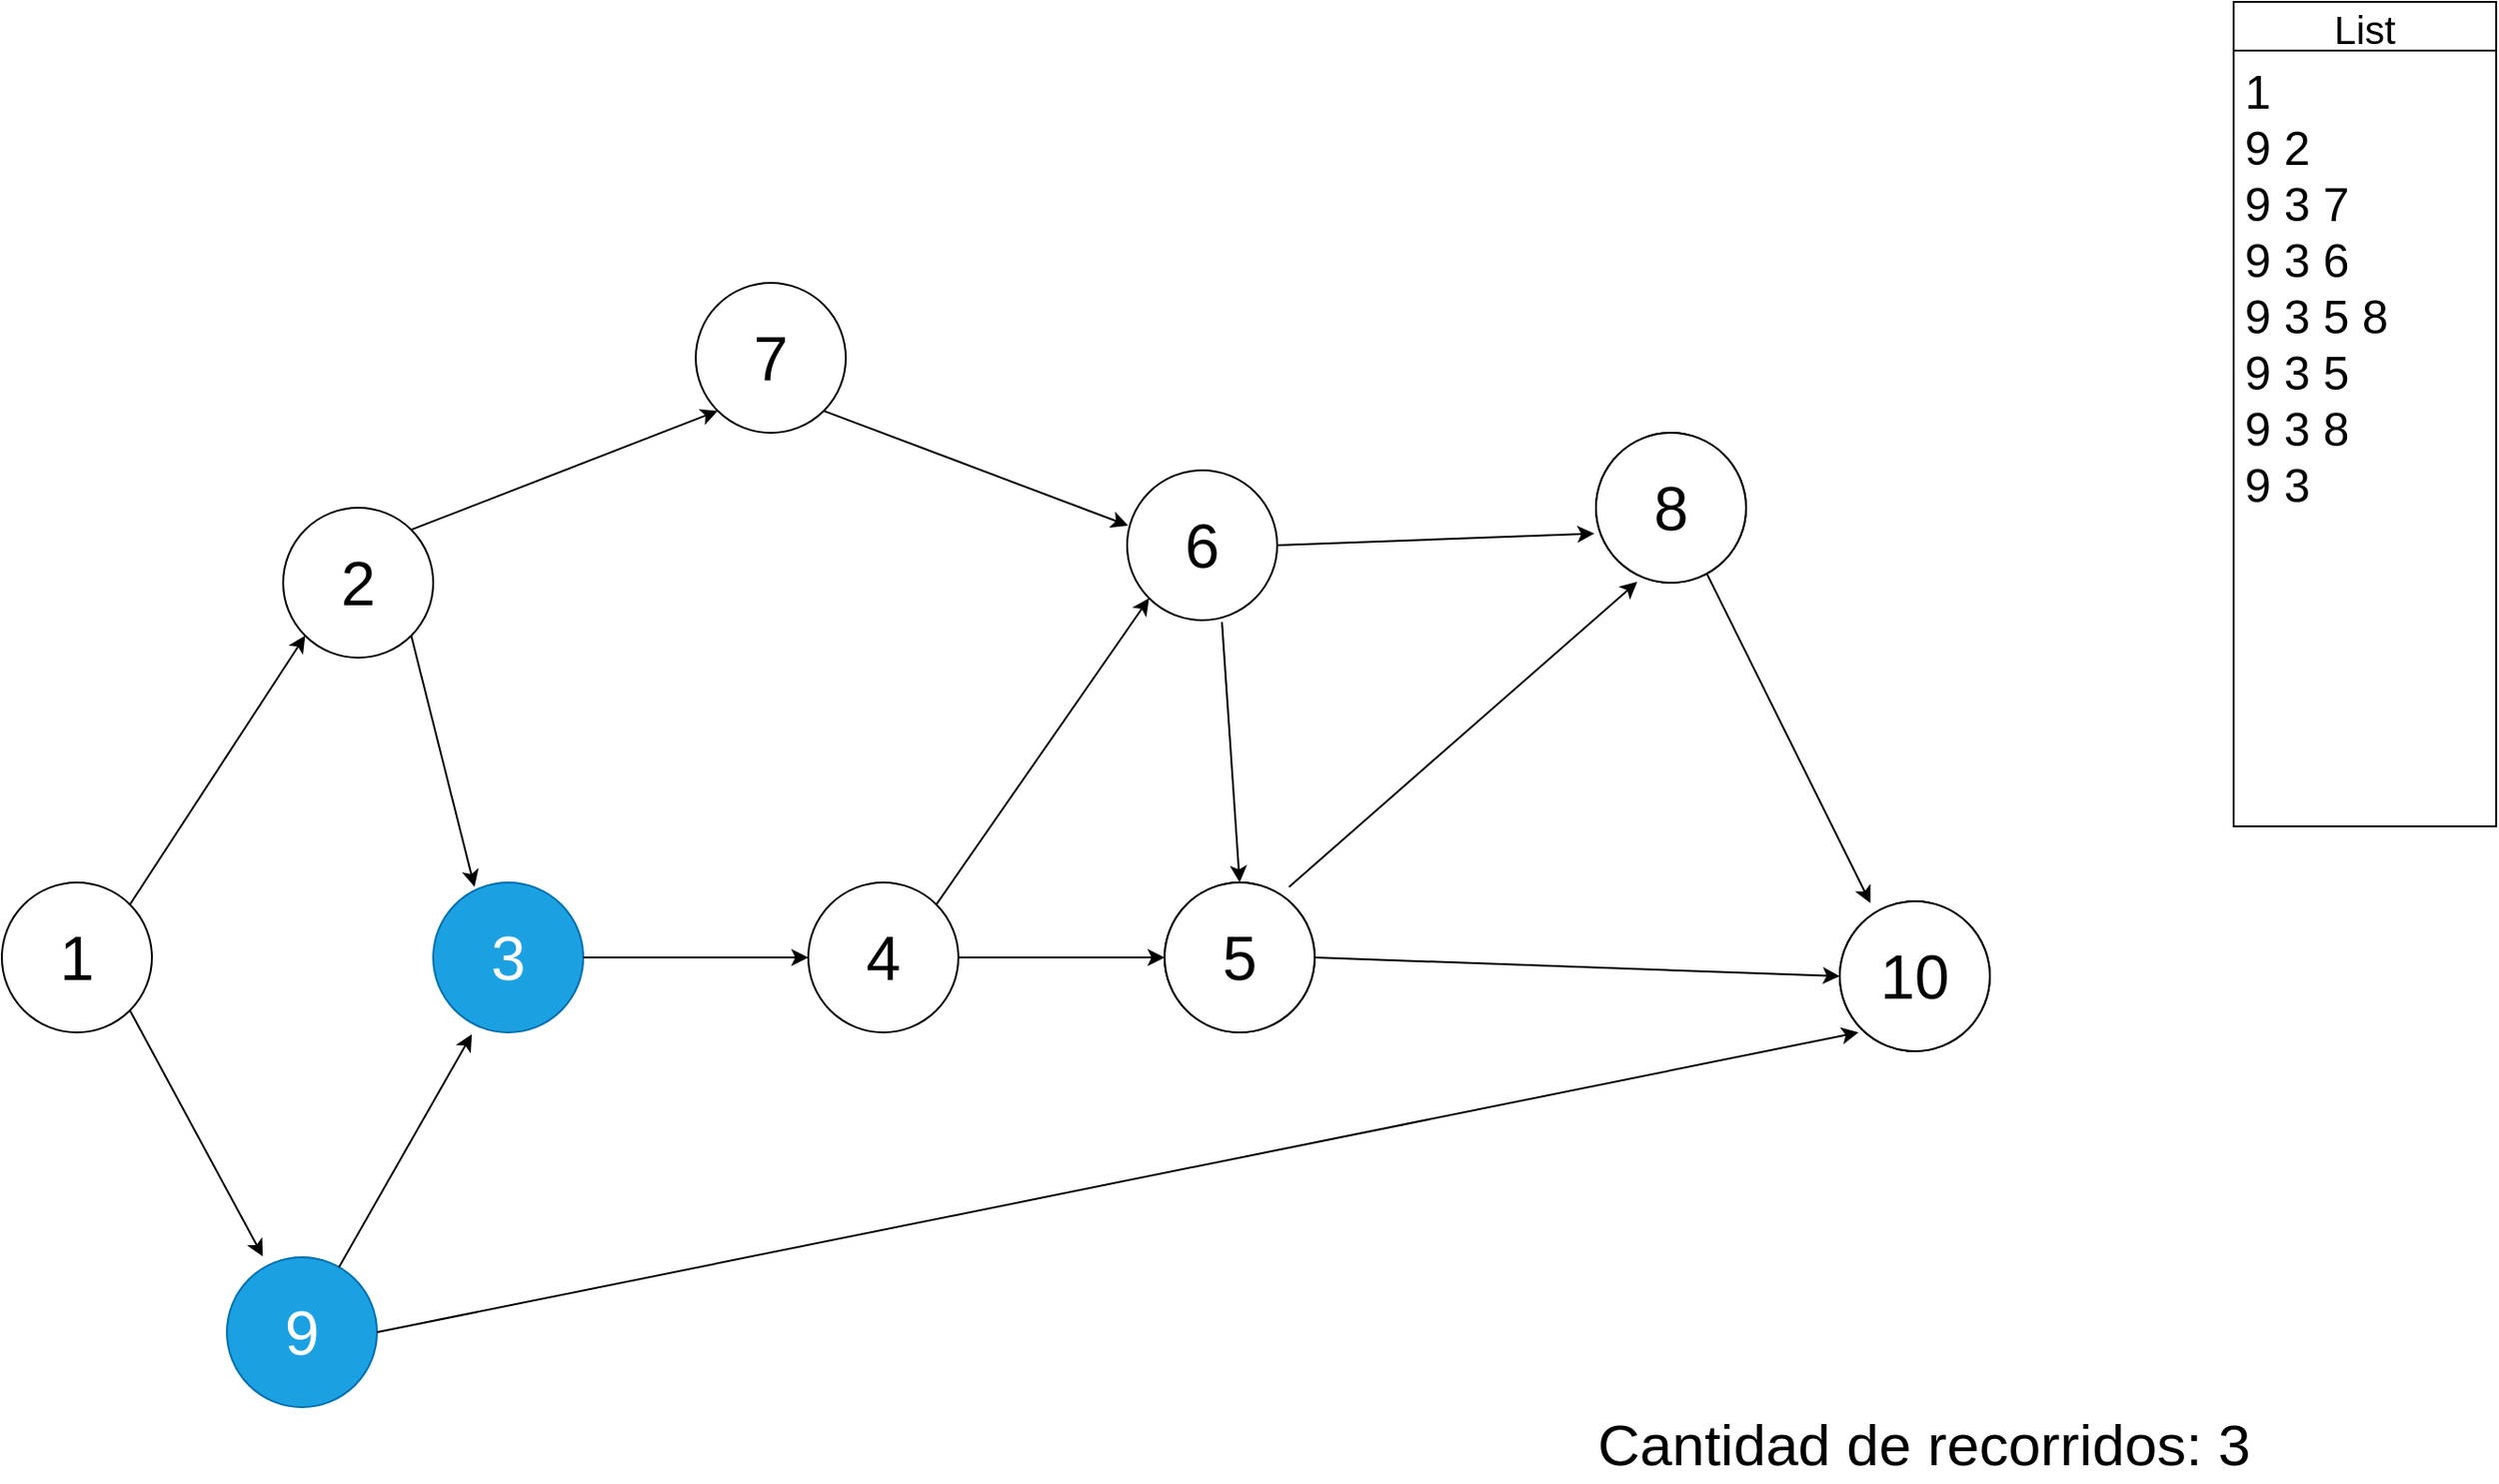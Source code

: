 <mxfile version="14.8.4" type="google"><diagram id="jjD_MztnEKD2sLYnGuPh" name="Page-1"><mxGraphModel dx="2858" dy="2208" grid="1" gridSize="10" guides="1" tooltips="1" connect="1" arrows="1" fold="1" page="1" pageScale="1" pageWidth="827" pageHeight="1169" math="0" shadow="0"><root><mxCell id="0"/><mxCell id="1" parent="0"/><mxCell id="QB26cU2omvJCK9nk0tw_-2" value="List" style="swimlane;fontStyle=0;childLayout=stackLayout;horizontal=1;startSize=26;horizontalStack=0;resizeParent=1;resizeParentMax=0;resizeLast=0;collapsible=1;marginBottom=0;fontSize=21;" parent="1" vertex="1"><mxGeometry x="530" y="-330" width="140" height="440" as="geometry"/></mxCell><mxCell id="QB26cU2omvJCK9nk0tw_-9" value="1 &#10;9 2&#10;9 3 7&#10;9 3 6&#10;9 3 5 8&#10;9 3 5&#10;9 3 8&#10;9 3 " style="text;strokeColor=none;fillColor=none;align=left;verticalAlign=top;spacingLeft=4;spacingRight=4;overflow=hidden;rotatable=0;points=[[0,0.5],[1,0.5]];portConstraint=eastwest;fontSize=25;strokeWidth=1;" parent="QB26cU2omvJCK9nk0tw_-2" vertex="1"><mxGeometry y="26" width="140" height="414" as="geometry"/></mxCell><mxCell id="QB26cU2omvJCK9nk0tw_-13" value="1" style="ellipse;whiteSpace=wrap;html=1;aspect=fixed;fontSize=33;" parent="1" vertex="1"><mxGeometry x="-660" y="140" width="80" height="80" as="geometry"/></mxCell><mxCell id="QB26cU2omvJCK9nk0tw_-14" value="2" style="ellipse;whiteSpace=wrap;html=1;aspect=fixed;fontSize=33;" parent="1" vertex="1"><mxGeometry x="-510" y="-60" width="80" height="80" as="geometry"/></mxCell><mxCell id="QB26cU2omvJCK9nk0tw_-15" value="3" style="ellipse;whiteSpace=wrap;html=1;aspect=fixed;fontSize=33;fillColor=#1ba1e2;strokeColor=#006EAF;fontColor=#ffffff;" parent="1" vertex="1"><mxGeometry x="-430" y="140" width="80" height="80" as="geometry"/></mxCell><mxCell id="QB26cU2omvJCK9nk0tw_-16" value="9" style="ellipse;whiteSpace=wrap;html=1;aspect=fixed;fontSize=33;fillColor=#1ba1e2;strokeColor=#006EAF;fontColor=#ffffff;" parent="1" vertex="1"><mxGeometry x="-540" y="340" width="80" height="80" as="geometry"/></mxCell><mxCell id="QB26cU2omvJCK9nk0tw_-17" value="4" style="ellipse;whiteSpace=wrap;html=1;aspect=fixed;fontSize=33;" parent="1" vertex="1"><mxGeometry x="-230" y="140" width="80" height="80" as="geometry"/></mxCell><mxCell id="QB26cU2omvJCK9nk0tw_-18" value="5" style="ellipse;whiteSpace=wrap;html=1;aspect=fixed;" parent="1" vertex="1"><mxGeometry x="-40" y="140" width="80" height="80" as="geometry"/></mxCell><mxCell id="QB26cU2omvJCK9nk0tw_-19" value="7" style="ellipse;whiteSpace=wrap;html=1;aspect=fixed;fontSize=33;" parent="1" vertex="1"><mxGeometry x="-290" y="-180" width="80" height="80" as="geometry"/></mxCell><mxCell id="QB26cU2omvJCK9nk0tw_-20" value="6" style="ellipse;whiteSpace=wrap;html=1;aspect=fixed;fontSize=33;" parent="1" vertex="1"><mxGeometry x="-60" y="-80" width="80" height="80" as="geometry"/></mxCell><mxCell id="QB26cU2omvJCK9nk0tw_-21" value="8" style="ellipse;whiteSpace=wrap;html=1;aspect=fixed;" parent="1" vertex="1"><mxGeometry x="190" y="-100" width="80" height="80" as="geometry"/></mxCell><mxCell id="QB26cU2omvJCK9nk0tw_-22" value="10" style="ellipse;whiteSpace=wrap;html=1;aspect=fixed;" parent="1" vertex="1"><mxGeometry x="320" y="150" width="80" height="80" as="geometry"/></mxCell><mxCell id="QB26cU2omvJCK9nk0tw_-23" value="10" style="ellipse;whiteSpace=wrap;html=1;aspect=fixed;fontSize=33;" parent="1" vertex="1"><mxGeometry x="320" y="150" width="80" height="80" as="geometry"/></mxCell><mxCell id="QB26cU2omvJCK9nk0tw_-24" value="5" style="ellipse;whiteSpace=wrap;html=1;aspect=fixed;fontSize=33;" parent="1" vertex="1"><mxGeometry x="-40" y="140" width="80" height="80" as="geometry"/></mxCell><mxCell id="QB26cU2omvJCK9nk0tw_-25" value="8" style="ellipse;whiteSpace=wrap;html=1;aspect=fixed;fontSize=33;" parent="1" vertex="1"><mxGeometry x="190" y="-100" width="80" height="80" as="geometry"/></mxCell><mxCell id="QB26cU2omvJCK9nk0tw_-26" value="" style="endArrow=classic;html=1;fontSize=33;exitX=1;exitY=0;exitDx=0;exitDy=0;entryX=0;entryY=1;entryDx=0;entryDy=0;" parent="1" source="QB26cU2omvJCK9nk0tw_-13" target="QB26cU2omvJCK9nk0tw_-14" edge="1"><mxGeometry width="50" height="50" relative="1" as="geometry"><mxPoint x="-40" y="-10" as="sourcePoint"/><mxPoint x="10" y="-60" as="targetPoint"/></mxGeometry></mxCell><mxCell id="QB26cU2omvJCK9nk0tw_-27" value="" style="endArrow=classic;html=1;fontSize=33;exitX=1;exitY=1;exitDx=0;exitDy=0;entryX=0.239;entryY=-0.006;entryDx=0;entryDy=0;entryPerimeter=0;" parent="1" source="QB26cU2omvJCK9nk0tw_-13" target="QB26cU2omvJCK9nk0tw_-16" edge="1"><mxGeometry width="50" height="50" relative="1" as="geometry"><mxPoint x="-581.716" y="161.716" as="sourcePoint"/><mxPoint x="-488.284" y="18.284" as="targetPoint"/></mxGeometry></mxCell><mxCell id="QB26cU2omvJCK9nk0tw_-28" value="" style="endArrow=classic;html=1;fontSize=33;exitX=1;exitY=0;exitDx=0;exitDy=0;entryX=0;entryY=1;entryDx=0;entryDy=0;" parent="1" source="QB26cU2omvJCK9nk0tw_-14" target="QB26cU2omvJCK9nk0tw_-19" edge="1"><mxGeometry width="50" height="50" relative="1" as="geometry"><mxPoint x="-581.716" y="218.284" as="sourcePoint"/><mxPoint x="-510.88" y="349.52" as="targetPoint"/></mxGeometry></mxCell><mxCell id="QB26cU2omvJCK9nk0tw_-29" value="&lt;span style=&quot;color: rgba(0 , 0 , 0 , 0) ; font-family: monospace ; font-size: 0px&quot;&gt;%3CmxGraphModel%3E%3Croot%3E%3CmxCell%20id%3D%220%22%2F%3E%3CmxCell%20id%3D%221%22%20parent%3D%220%22%2F%3E%3CmxCell%20id%3D%222%22%20value%3D%22%22%20style%3D%22endArrow%3Dclassic%3Bhtml%3D1%3BfontSize%3D33%3BexitX%3D1%3BexitY%3D1%3BexitDx%3D0%3BexitDy%3D0%3BentryX%3D0.275%3BentryY%3D0.029%3BentryDx%3D0%3BentryDy%3D0%3BentryPerimeter%3D0%3B%22%20edge%3D%221%22%20parent%3D%221%22%3E%3CmxGeometry%20width%3D%2250%22%20height%3D%2250%22%20relative%3D%221%22%20as%3D%22geometry%22%3E%3CmxPoint%20x%3D%22-441.716%22%20y%3D%228.284%22%20as%3D%22sourcePoint%22%2F%3E%3CmxPoint%20x%3D%22-408%22%20y%3D%22142.32%22%20as%3D%22targetPoint%22%2F%3E%3C%2FmxGeometry%3E%3C%2FmxCell%3E%3C%2Froot%3E%3C%2FmxGraphModel%3E&lt;/span&gt;" style="endArrow=classic;html=1;fontSize=33;exitX=1;exitY=1;exitDx=0;exitDy=0;entryX=0.275;entryY=0.029;entryDx=0;entryDy=0;entryPerimeter=0;" parent="1" source="QB26cU2omvJCK9nk0tw_-14" target="QB26cU2omvJCK9nk0tw_-15" edge="1"><mxGeometry width="50" height="50" relative="1" as="geometry"><mxPoint x="-431.716" y="-38.284" as="sourcePoint"/><mxPoint x="-268.284" y="-101.716" as="targetPoint"/></mxGeometry></mxCell><mxCell id="QB26cU2omvJCK9nk0tw_-30" value="&lt;span style=&quot;color: rgba(0 , 0 , 0 , 0) ; font-family: monospace ; font-size: 0px&quot;&gt;%3CmxGraphModel%3E%3Croot%3E%3CmxCell%20id%3D%220%22%2F%3E%3CmxCell%20id%3D%221%22%20parent%3D%220%22%2F%3E%3CmxCell%20id%3D%222%22%20value%3D%22%22%20style%3D%22endArrow%3Dclassic%3Bhtml%3D1%3BfontSize%3D33%3BexitX%3D1%3BexitY%3D0.5%3BexitDx%3D0%3BexitDy%3D0%3BentryX%3D0%3BentryY%3D0.5%3BentryDx%3D0%3BentryDy%3D0%3B%22%20edge%3D%221%22%20parent%3D%221%22%3E%3CmxGeometry%20width%3D%2250%22%20height%3D%2250%22%20relative%3D%221%22%20as%3D%22geometry%22%3E%3CmxPoint%20x%3D%22-350%22%20y%3D%22180%22%20as%3D%22sourcePoint%22%2F%3E%3CmxPoint%20x%3D%22-230%22%20y%3D%22180%22%20as%3D%22targetPoint%22%2F%3E%3C%2FmxGeometry%3E%3C%2FmxCell%3E%3C%2Froot%3E%3C%2FmxGraphModel%3E&lt;/span&gt;" style="endArrow=classic;html=1;fontSize=33;exitX=1;exitY=0.5;exitDx=0;exitDy=0;entryX=0;entryY=0.5;entryDx=0;entryDy=0;" parent="1" source="QB26cU2omvJCK9nk0tw_-15" target="QB26cU2omvJCK9nk0tw_-17" edge="1"><mxGeometry width="50" height="50" relative="1" as="geometry"><mxPoint x="-431.716" y="18.284" as="sourcePoint"/><mxPoint x="-398" y="152.32" as="targetPoint"/></mxGeometry></mxCell><mxCell id="QB26cU2omvJCK9nk0tw_-31" value="" style="endArrow=classic;html=1;fontSize=33;exitX=1;exitY=1;exitDx=0;exitDy=0;entryX=0.007;entryY=0.369;entryDx=0;entryDy=0;entryPerimeter=0;" parent="1" source="QB26cU2omvJCK9nk0tw_-19" target="QB26cU2omvJCK9nk0tw_-20" edge="1"><mxGeometry width="50" height="50" relative="1" as="geometry"><mxPoint x="-340" y="190" as="sourcePoint"/><mxPoint x="-220" y="190" as="targetPoint"/></mxGeometry></mxCell><mxCell id="QB26cU2omvJCK9nk0tw_-32" value="" style="endArrow=classic;html=1;fontSize=33;exitX=1;exitY=0.5;exitDx=0;exitDy=0;entryX=-0.011;entryY=0.672;entryDx=0;entryDy=0;entryPerimeter=0;" parent="1" source="QB26cU2omvJCK9nk0tw_-20" target="QB26cU2omvJCK9nk0tw_-25" edge="1"><mxGeometry width="50" height="50" relative="1" as="geometry"><mxPoint x="-211.716" y="-101.716" as="sourcePoint"/><mxPoint x="-49.44" y="-40.48" as="targetPoint"/></mxGeometry></mxCell><mxCell id="QB26cU2omvJCK9nk0tw_-33" value="" style="endArrow=classic;html=1;fontSize=33;exitX=0.739;exitY=0.94;exitDx=0;exitDy=0;entryX=0.204;entryY=0.012;entryDx=0;entryDy=0;entryPerimeter=0;exitPerimeter=0;" parent="1" source="QB26cU2omvJCK9nk0tw_-25" target="QB26cU2omvJCK9nk0tw_-23" edge="1"><mxGeometry width="50" height="50" relative="1" as="geometry"><mxPoint x="-201.716" y="-91.716" as="sourcePoint"/><mxPoint x="-39.44" y="-30.48" as="targetPoint"/></mxGeometry></mxCell><mxCell id="QB26cU2omvJCK9nk0tw_-34" value="" style="endArrow=classic;html=1;fontSize=33;exitX=0.632;exitY=1.012;exitDx=0;exitDy=0;entryX=0.5;entryY=0;entryDx=0;entryDy=0;exitPerimeter=0;" parent="1" source="QB26cU2omvJCK9nk0tw_-20" target="QB26cU2omvJCK9nk0tw_-24" edge="1"><mxGeometry width="50" height="50" relative="1" as="geometry"><mxPoint x="259.12" y="-14.8" as="sourcePoint"/><mxPoint x="346.32" y="160.96" as="targetPoint"/></mxGeometry></mxCell><mxCell id="QB26cU2omvJCK9nk0tw_-35" value="" style="endArrow=classic;html=1;fontSize=33;exitX=1;exitY=0.5;exitDx=0;exitDy=0;entryX=0;entryY=0.5;entryDx=0;entryDy=0;" parent="1" source="QB26cU2omvJCK9nk0tw_-24" target="QB26cU2omvJCK9nk0tw_-23" edge="1"><mxGeometry width="50" height="50" relative="1" as="geometry"><mxPoint x="269.12" y="-4.8" as="sourcePoint"/><mxPoint x="356.32" y="170.96" as="targetPoint"/></mxGeometry></mxCell><mxCell id="QB26cU2omvJCK9nk0tw_-36" value="" style="endArrow=classic;html=1;fontSize=33;exitX=0.829;exitY=0.029;exitDx=0;exitDy=0;entryX=0.275;entryY=0.994;entryDx=0;entryDy=0;entryPerimeter=0;exitPerimeter=0;" parent="1" source="QB26cU2omvJCK9nk0tw_-24" target="QB26cU2omvJCK9nk0tw_-25" edge="1"><mxGeometry width="50" height="50" relative="1" as="geometry"><mxPoint x="279.12" y="5.2" as="sourcePoint"/><mxPoint x="366.32" y="180.96" as="targetPoint"/></mxGeometry></mxCell><mxCell id="QB26cU2omvJCK9nk0tw_-37" value="" style="endArrow=classic;html=1;fontSize=33;exitX=1;exitY=0.5;exitDx=0;exitDy=0;entryX=0;entryY=0.5;entryDx=0;entryDy=0;" parent="1" source="QB26cU2omvJCK9nk0tw_-17" target="QB26cU2omvJCK9nk0tw_-24" edge="1"><mxGeometry width="50" height="50" relative="1" as="geometry"><mxPoint x="289.12" y="15.2" as="sourcePoint"/><mxPoint x="376.32" y="190.96" as="targetPoint"/></mxGeometry></mxCell><mxCell id="QB26cU2omvJCK9nk0tw_-38" value="" style="endArrow=classic;html=1;fontSize=33;exitX=1;exitY=0;exitDx=0;exitDy=0;entryX=0;entryY=1;entryDx=0;entryDy=0;" parent="1" source="QB26cU2omvJCK9nk0tw_-17" target="QB26cU2omvJCK9nk0tw_-20" edge="1"><mxGeometry width="50" height="50" relative="1" as="geometry"><mxPoint x="299.12" y="25.2" as="sourcePoint"/><mxPoint x="386.32" y="200.96" as="targetPoint"/></mxGeometry></mxCell><mxCell id="QB26cU2omvJCK9nk0tw_-39" value="" style="endArrow=classic;html=1;fontSize=33;exitX=1;exitY=0.5;exitDx=0;exitDy=0;" parent="1" source="QB26cU2omvJCK9nk0tw_-16" edge="1"><mxGeometry width="50" height="50" relative="1" as="geometry"><mxPoint x="309.12" y="35.2" as="sourcePoint"/><mxPoint x="330" y="220" as="targetPoint"/></mxGeometry></mxCell><mxCell id="QB26cU2omvJCK9nk0tw_-40" value="" style="endArrow=classic;html=1;fontSize=33;entryX=0.257;entryY=1.012;entryDx=0;entryDy=0;entryPerimeter=0;" parent="1" source="QB26cU2omvJCK9nk0tw_-16" target="QB26cU2omvJCK9nk0tw_-15" edge="1"><mxGeometry width="50" height="50" relative="1" as="geometry"><mxPoint x="319.12" y="45.2" as="sourcePoint"/><mxPoint x="-310" y="310" as="targetPoint"/></mxGeometry></mxCell><mxCell id="QB26cU2omvJCK9nk0tw_-55" value="Cantidad de recorridos: 3" style="text;html=1;strokeColor=none;fillColor=none;align=center;verticalAlign=middle;whiteSpace=wrap;rounded=0;fontSize=31;" parent="1" vertex="1"><mxGeometry x="170" y="420" width="390" height="40" as="geometry"/></mxCell></root></mxGraphModel></diagram></mxfile>